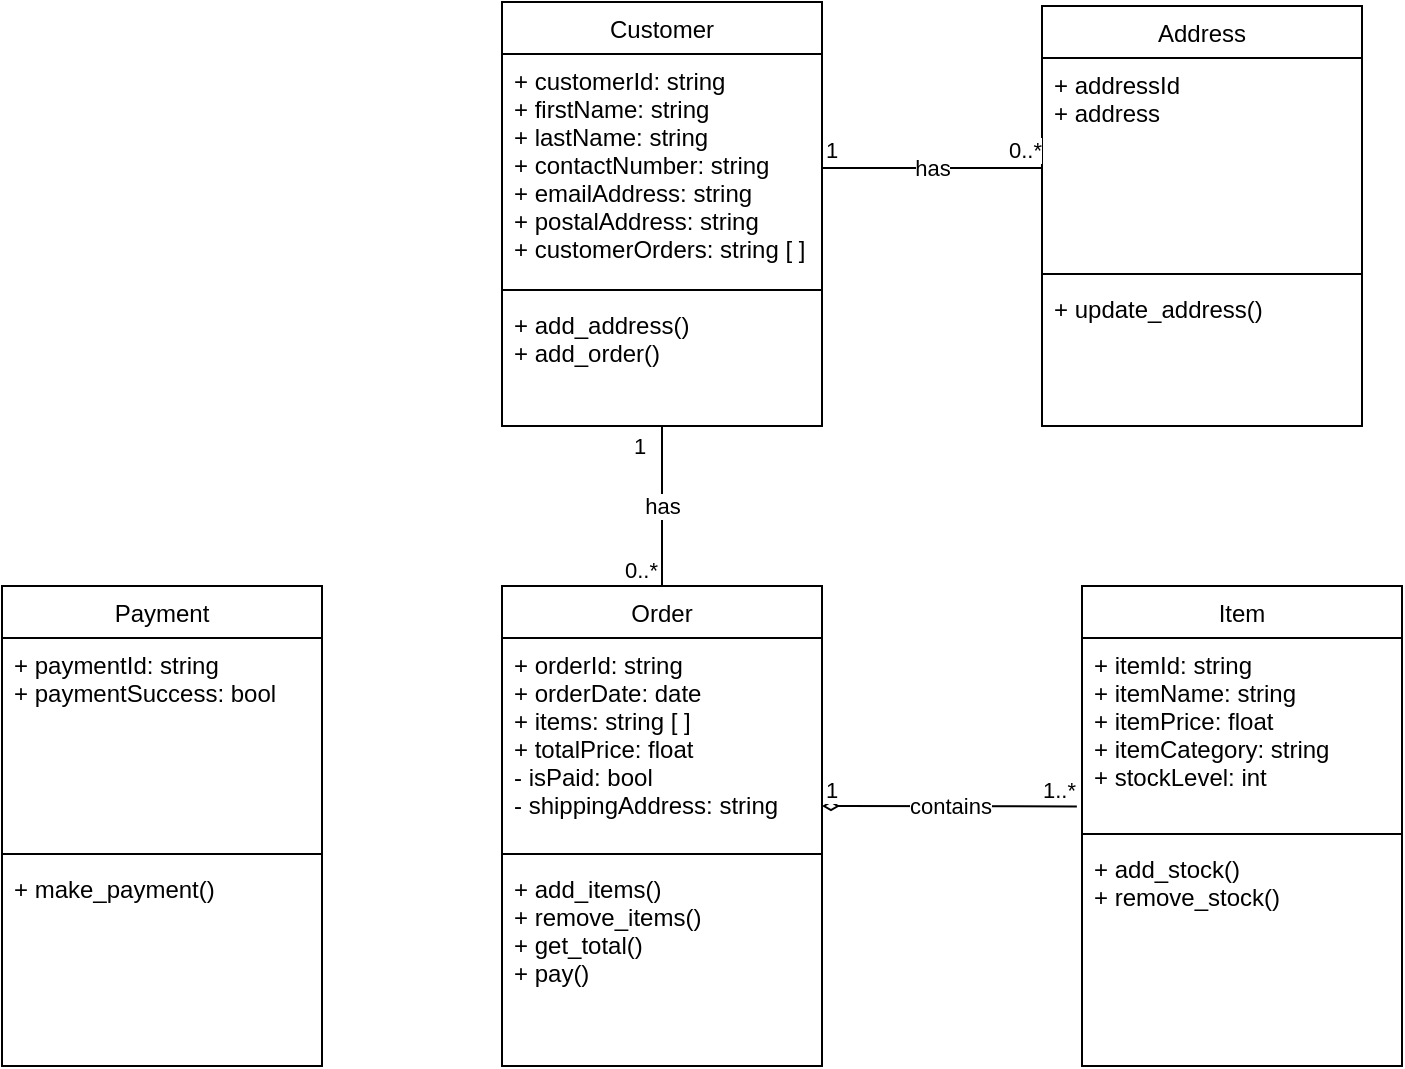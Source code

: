 <mxfile version="18.1.1" type="github">
  <diagram id="C5RBs43oDa-KdzZeNtuy" name="Page-1">
    <mxGraphModel dx="1032" dy="967" grid="1" gridSize="10" guides="1" tooltips="1" connect="1" arrows="1" fold="1" page="1" pageScale="1" pageWidth="827" pageHeight="1169" math="0" shadow="0">
      <root>
        <mxCell id="WIyWlLk6GJQsqaUBKTNV-0" />
        <mxCell id="WIyWlLk6GJQsqaUBKTNV-1" parent="WIyWlLk6GJQsqaUBKTNV-0" />
        <mxCell id="zkfFHV4jXpPFQw0GAbJ--0" value="Customer" style="swimlane;fontStyle=0;align=center;verticalAlign=top;childLayout=stackLayout;horizontal=1;startSize=26;horizontalStack=0;resizeParent=1;resizeLast=0;collapsible=1;marginBottom=0;rounded=0;shadow=0;strokeWidth=1;" parent="WIyWlLk6GJQsqaUBKTNV-1" vertex="1">
          <mxGeometry x="350" y="78" width="160" height="212" as="geometry">
            <mxRectangle x="230" y="140" width="160" height="26" as="alternateBounds" />
          </mxGeometry>
        </mxCell>
        <mxCell id="zkfFHV4jXpPFQw0GAbJ--3" value="+ customerId: string&#xa;+ firstName: string&#xa;+ lastName: string&#xa;+ contactNumber: string&#xa;+ emailAddress: string&#xa;+ postalAddress: string&#xa;+ customerOrders: string [ ]" style="text;align=left;verticalAlign=top;spacingLeft=4;spacingRight=4;overflow=hidden;rotatable=0;points=[[0,0.5],[1,0.5]];portConstraint=eastwest;rounded=0;shadow=0;html=0;" parent="zkfFHV4jXpPFQw0GAbJ--0" vertex="1">
          <mxGeometry y="26" width="160" height="114" as="geometry" />
        </mxCell>
        <mxCell id="zkfFHV4jXpPFQw0GAbJ--4" value="" style="line;html=1;strokeWidth=1;align=left;verticalAlign=middle;spacingTop=-1;spacingLeft=3;spacingRight=3;rotatable=0;labelPosition=right;points=[];portConstraint=eastwest;" parent="zkfFHV4jXpPFQw0GAbJ--0" vertex="1">
          <mxGeometry y="140" width="160" height="8" as="geometry" />
        </mxCell>
        <mxCell id="zkfFHV4jXpPFQw0GAbJ--5" value="+ add_address()&#xa;+ add_order()" style="text;align=left;verticalAlign=top;spacingLeft=4;spacingRight=4;overflow=hidden;rotatable=0;points=[[0,0.5],[1,0.5]];portConstraint=eastwest;" parent="zkfFHV4jXpPFQw0GAbJ--0" vertex="1">
          <mxGeometry y="148" width="160" height="44" as="geometry" />
        </mxCell>
        <mxCell id="zkfFHV4jXpPFQw0GAbJ--13" value="Order" style="swimlane;fontStyle=0;align=center;verticalAlign=top;childLayout=stackLayout;horizontal=1;startSize=26;horizontalStack=0;resizeParent=1;resizeLast=0;collapsible=1;marginBottom=0;rounded=0;shadow=0;strokeWidth=1;" parent="WIyWlLk6GJQsqaUBKTNV-1" vertex="1">
          <mxGeometry x="350" y="370" width="160" height="240" as="geometry">
            <mxRectangle x="530" y="440" width="170" height="26" as="alternateBounds" />
          </mxGeometry>
        </mxCell>
        <mxCell id="zkfFHV4jXpPFQw0GAbJ--14" value="+ orderId: string&#xa;+ orderDate: date&#xa;+ items: string [ ]&#xa;+ totalPrice: float&#xa;- isPaid: bool&#xa;- shippingAddress: string" style="text;align=left;verticalAlign=top;spacingLeft=4;spacingRight=4;overflow=hidden;rotatable=0;points=[[0,0.5],[1,0.5]];portConstraint=eastwest;" parent="zkfFHV4jXpPFQw0GAbJ--13" vertex="1">
          <mxGeometry y="26" width="160" height="104" as="geometry" />
        </mxCell>
        <mxCell id="HShxhkLatvz9BJzCQDmq-21" value="" style="endArrow=none;html=1;rounded=0;entryX=-0.016;entryY=0.896;entryDx=0;entryDy=0;entryPerimeter=0;startArrow=diamondThin;startFill=0;endFill=0;" edge="1" parent="zkfFHV4jXpPFQw0GAbJ--13" target="zkfFHV4jXpPFQw0GAbJ--18">
          <mxGeometry relative="1" as="geometry">
            <mxPoint x="160" y="110" as="sourcePoint" />
            <mxPoint x="320" y="110" as="targetPoint" />
          </mxGeometry>
        </mxCell>
        <mxCell id="HShxhkLatvz9BJzCQDmq-22" value="contains" style="edgeLabel;resizable=0;html=1;align=center;verticalAlign=middle;" connectable="0" vertex="1" parent="HShxhkLatvz9BJzCQDmq-21">
          <mxGeometry relative="1" as="geometry" />
        </mxCell>
        <mxCell id="HShxhkLatvz9BJzCQDmq-23" value="1" style="edgeLabel;resizable=0;html=1;align=left;verticalAlign=bottom;" connectable="0" vertex="1" parent="HShxhkLatvz9BJzCQDmq-21">
          <mxGeometry x="-1" relative="1" as="geometry" />
        </mxCell>
        <mxCell id="HShxhkLatvz9BJzCQDmq-24" value="1..*" style="edgeLabel;resizable=0;html=1;align=right;verticalAlign=bottom;" connectable="0" vertex="1" parent="HShxhkLatvz9BJzCQDmq-21">
          <mxGeometry x="1" relative="1" as="geometry" />
        </mxCell>
        <mxCell id="zkfFHV4jXpPFQw0GAbJ--15" value="" style="line;html=1;strokeWidth=1;align=left;verticalAlign=middle;spacingTop=-1;spacingLeft=3;spacingRight=3;rotatable=0;labelPosition=right;points=[];portConstraint=eastwest;" parent="zkfFHV4jXpPFQw0GAbJ--13" vertex="1">
          <mxGeometry y="130" width="160" height="8" as="geometry" />
        </mxCell>
        <mxCell id="HShxhkLatvz9BJzCQDmq-2" value="+ add_items()&#xa;+ remove_items()&#xa;+ get_total()&#xa;+ pay()" style="text;align=left;verticalAlign=top;spacingLeft=4;spacingRight=4;overflow=hidden;rotatable=0;points=[[0,0.5],[1,0.5]];portConstraint=eastwest;" vertex="1" parent="zkfFHV4jXpPFQw0GAbJ--13">
          <mxGeometry y="138" width="160" height="92" as="geometry" />
        </mxCell>
        <mxCell id="zkfFHV4jXpPFQw0GAbJ--17" value="Item" style="swimlane;fontStyle=0;align=center;verticalAlign=top;childLayout=stackLayout;horizontal=1;startSize=26;horizontalStack=0;resizeParent=1;resizeLast=0;collapsible=1;marginBottom=0;rounded=0;shadow=0;strokeWidth=1;" parent="WIyWlLk6GJQsqaUBKTNV-1" vertex="1">
          <mxGeometry x="640" y="370" width="160" height="240" as="geometry">
            <mxRectangle x="550" y="140" width="160" height="26" as="alternateBounds" />
          </mxGeometry>
        </mxCell>
        <mxCell id="zkfFHV4jXpPFQw0GAbJ--18" value="+ itemId: string&#xa;+ itemName: string&#xa;+ itemPrice: float&#xa;+ itemCategory: string&#xa;+ stockLevel: int" style="text;align=left;verticalAlign=top;spacingLeft=4;spacingRight=4;overflow=hidden;rotatable=0;points=[[0,0.5],[1,0.5]];portConstraint=eastwest;" parent="zkfFHV4jXpPFQw0GAbJ--17" vertex="1">
          <mxGeometry y="26" width="160" height="94" as="geometry" />
        </mxCell>
        <mxCell id="zkfFHV4jXpPFQw0GAbJ--23" value="" style="line;html=1;strokeWidth=1;align=left;verticalAlign=middle;spacingTop=-1;spacingLeft=3;spacingRight=3;rotatable=0;labelPosition=right;points=[];portConstraint=eastwest;" parent="zkfFHV4jXpPFQw0GAbJ--17" vertex="1">
          <mxGeometry y="120" width="160" height="8" as="geometry" />
        </mxCell>
        <mxCell id="zkfFHV4jXpPFQw0GAbJ--24" value="+ add_stock()&#xa;+ remove_stock()" style="text;align=left;verticalAlign=top;spacingLeft=4;spacingRight=4;overflow=hidden;rotatable=0;points=[[0,0.5],[1,0.5]];portConstraint=eastwest;" parent="zkfFHV4jXpPFQw0GAbJ--17" vertex="1">
          <mxGeometry y="128" width="160" height="62" as="geometry" />
        </mxCell>
        <mxCell id="HShxhkLatvz9BJzCQDmq-3" value="Payment" style="swimlane;fontStyle=0;align=center;verticalAlign=top;childLayout=stackLayout;horizontal=1;startSize=26;horizontalStack=0;resizeParent=1;resizeLast=0;collapsible=1;marginBottom=0;rounded=0;shadow=0;strokeWidth=1;" vertex="1" parent="WIyWlLk6GJQsqaUBKTNV-1">
          <mxGeometry x="100" y="370" width="160" height="240" as="geometry">
            <mxRectangle x="530" y="440" width="170" height="26" as="alternateBounds" />
          </mxGeometry>
        </mxCell>
        <mxCell id="HShxhkLatvz9BJzCQDmq-4" value="+ paymentId: string&#xa;+ paymentSuccess: bool" style="text;align=left;verticalAlign=top;spacingLeft=4;spacingRight=4;overflow=hidden;rotatable=0;points=[[0,0.5],[1,0.5]];portConstraint=eastwest;" vertex="1" parent="HShxhkLatvz9BJzCQDmq-3">
          <mxGeometry y="26" width="160" height="104" as="geometry" />
        </mxCell>
        <mxCell id="HShxhkLatvz9BJzCQDmq-5" value="" style="line;html=1;strokeWidth=1;align=left;verticalAlign=middle;spacingTop=-1;spacingLeft=3;spacingRight=3;rotatable=0;labelPosition=right;points=[];portConstraint=eastwest;" vertex="1" parent="HShxhkLatvz9BJzCQDmq-3">
          <mxGeometry y="130" width="160" height="8" as="geometry" />
        </mxCell>
        <mxCell id="HShxhkLatvz9BJzCQDmq-6" value="+ make_payment()" style="text;align=left;verticalAlign=top;spacingLeft=4;spacingRight=4;overflow=hidden;rotatable=0;points=[[0,0.5],[1,0.5]];portConstraint=eastwest;" vertex="1" parent="HShxhkLatvz9BJzCQDmq-3">
          <mxGeometry y="138" width="160" height="42" as="geometry" />
        </mxCell>
        <mxCell id="HShxhkLatvz9BJzCQDmq-7" value="Address" style="swimlane;fontStyle=0;align=center;verticalAlign=top;childLayout=stackLayout;horizontal=1;startSize=26;horizontalStack=0;resizeParent=1;resizeLast=0;collapsible=1;marginBottom=0;rounded=0;shadow=0;strokeWidth=1;" vertex="1" parent="WIyWlLk6GJQsqaUBKTNV-1">
          <mxGeometry x="620" y="80" width="160" height="210" as="geometry">
            <mxRectangle x="530" y="440" width="170" height="26" as="alternateBounds" />
          </mxGeometry>
        </mxCell>
        <mxCell id="HShxhkLatvz9BJzCQDmq-8" value="+ addressId&#xa;+ address" style="text;align=left;verticalAlign=top;spacingLeft=4;spacingRight=4;overflow=hidden;rotatable=0;points=[[0,0.5],[1,0.5]];portConstraint=eastwest;" vertex="1" parent="HShxhkLatvz9BJzCQDmq-7">
          <mxGeometry y="26" width="160" height="104" as="geometry" />
        </mxCell>
        <mxCell id="HShxhkLatvz9BJzCQDmq-9" value="" style="line;html=1;strokeWidth=1;align=left;verticalAlign=middle;spacingTop=-1;spacingLeft=3;spacingRight=3;rotatable=0;labelPosition=right;points=[];portConstraint=eastwest;" vertex="1" parent="HShxhkLatvz9BJzCQDmq-7">
          <mxGeometry y="130" width="160" height="8" as="geometry" />
        </mxCell>
        <mxCell id="HShxhkLatvz9BJzCQDmq-10" value="+ update_address()" style="text;align=left;verticalAlign=top;spacingLeft=4;spacingRight=4;overflow=hidden;rotatable=0;points=[[0,0.5],[1,0.5]];portConstraint=eastwest;" vertex="1" parent="HShxhkLatvz9BJzCQDmq-7">
          <mxGeometry y="138" width="160" height="42" as="geometry" />
        </mxCell>
        <mxCell id="HShxhkLatvz9BJzCQDmq-12" value="" style="endArrow=none;html=1;rounded=0;exitX=0.5;exitY=1;exitDx=0;exitDy=0;entryX=0.5;entryY=0;entryDx=0;entryDy=0;endFill=0;" edge="1" parent="WIyWlLk6GJQsqaUBKTNV-1" source="zkfFHV4jXpPFQw0GAbJ--0" target="zkfFHV4jXpPFQw0GAbJ--13">
          <mxGeometry relative="1" as="geometry">
            <mxPoint x="410" y="320" as="sourcePoint" />
            <mxPoint x="570" y="320" as="targetPoint" />
          </mxGeometry>
        </mxCell>
        <object label="has" id="HShxhkLatvz9BJzCQDmq-13">
          <mxCell style="edgeLabel;resizable=0;html=1;align=center;verticalAlign=middle;" connectable="0" vertex="1" parent="HShxhkLatvz9BJzCQDmq-12">
            <mxGeometry relative="1" as="geometry" />
          </mxCell>
        </object>
        <mxCell id="HShxhkLatvz9BJzCQDmq-14" value="1" style="edgeLabel;resizable=0;html=1;align=left;verticalAlign=bottom;" connectable="0" vertex="1" parent="HShxhkLatvz9BJzCQDmq-12">
          <mxGeometry x="-1" relative="1" as="geometry">
            <mxPoint x="-16" y="18" as="offset" />
          </mxGeometry>
        </mxCell>
        <mxCell id="HShxhkLatvz9BJzCQDmq-15" value="0..*" style="edgeLabel;resizable=0;html=1;align=right;verticalAlign=bottom;" connectable="0" vertex="1" parent="HShxhkLatvz9BJzCQDmq-12">
          <mxGeometry x="1" relative="1" as="geometry">
            <mxPoint x="-2" as="offset" />
          </mxGeometry>
        </mxCell>
        <mxCell id="HShxhkLatvz9BJzCQDmq-16" value="" style="endArrow=none;html=1;rounded=0;endFill=0;startArrow=none;startFill=0;" edge="1" parent="WIyWlLk6GJQsqaUBKTNV-1" source="zkfFHV4jXpPFQw0GAbJ--3">
          <mxGeometry relative="1" as="geometry">
            <mxPoint x="520" y="117" as="sourcePoint" />
            <mxPoint x="620" y="161" as="targetPoint" />
          </mxGeometry>
        </mxCell>
        <mxCell id="HShxhkLatvz9BJzCQDmq-17" value="has" style="edgeLabel;resizable=0;html=1;align=center;verticalAlign=middle;" connectable="0" vertex="1" parent="HShxhkLatvz9BJzCQDmq-16">
          <mxGeometry relative="1" as="geometry" />
        </mxCell>
        <mxCell id="HShxhkLatvz9BJzCQDmq-18" value="1" style="edgeLabel;resizable=0;html=1;align=left;verticalAlign=bottom;" connectable="0" vertex="1" parent="HShxhkLatvz9BJzCQDmq-16">
          <mxGeometry x="-1" relative="1" as="geometry">
            <mxPoint y="-1" as="offset" />
          </mxGeometry>
        </mxCell>
        <mxCell id="HShxhkLatvz9BJzCQDmq-19" value="0..*" style="edgeLabel;resizable=0;html=1;align=right;verticalAlign=bottom;" connectable="0" vertex="1" parent="HShxhkLatvz9BJzCQDmq-16">
          <mxGeometry x="1" relative="1" as="geometry">
            <mxPoint y="-1" as="offset" />
          </mxGeometry>
        </mxCell>
      </root>
    </mxGraphModel>
  </diagram>
</mxfile>
